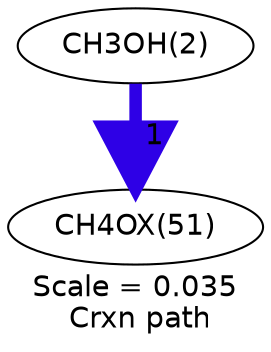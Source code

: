 digraph reaction_paths {
center=1;
s2 -> s32[fontname="Helvetica", penwidth=6, arrowsize=3, color="0.7, 1.5, 0.9"
, label=" 1"];
s2 [ fontname="Helvetica", label="CH3OH(2)"];
s32 [ fontname="Helvetica", label="CH4OX(51)"];
 label = "Scale = 0.035\l Crxn path";
 fontname = "Helvetica";
}
